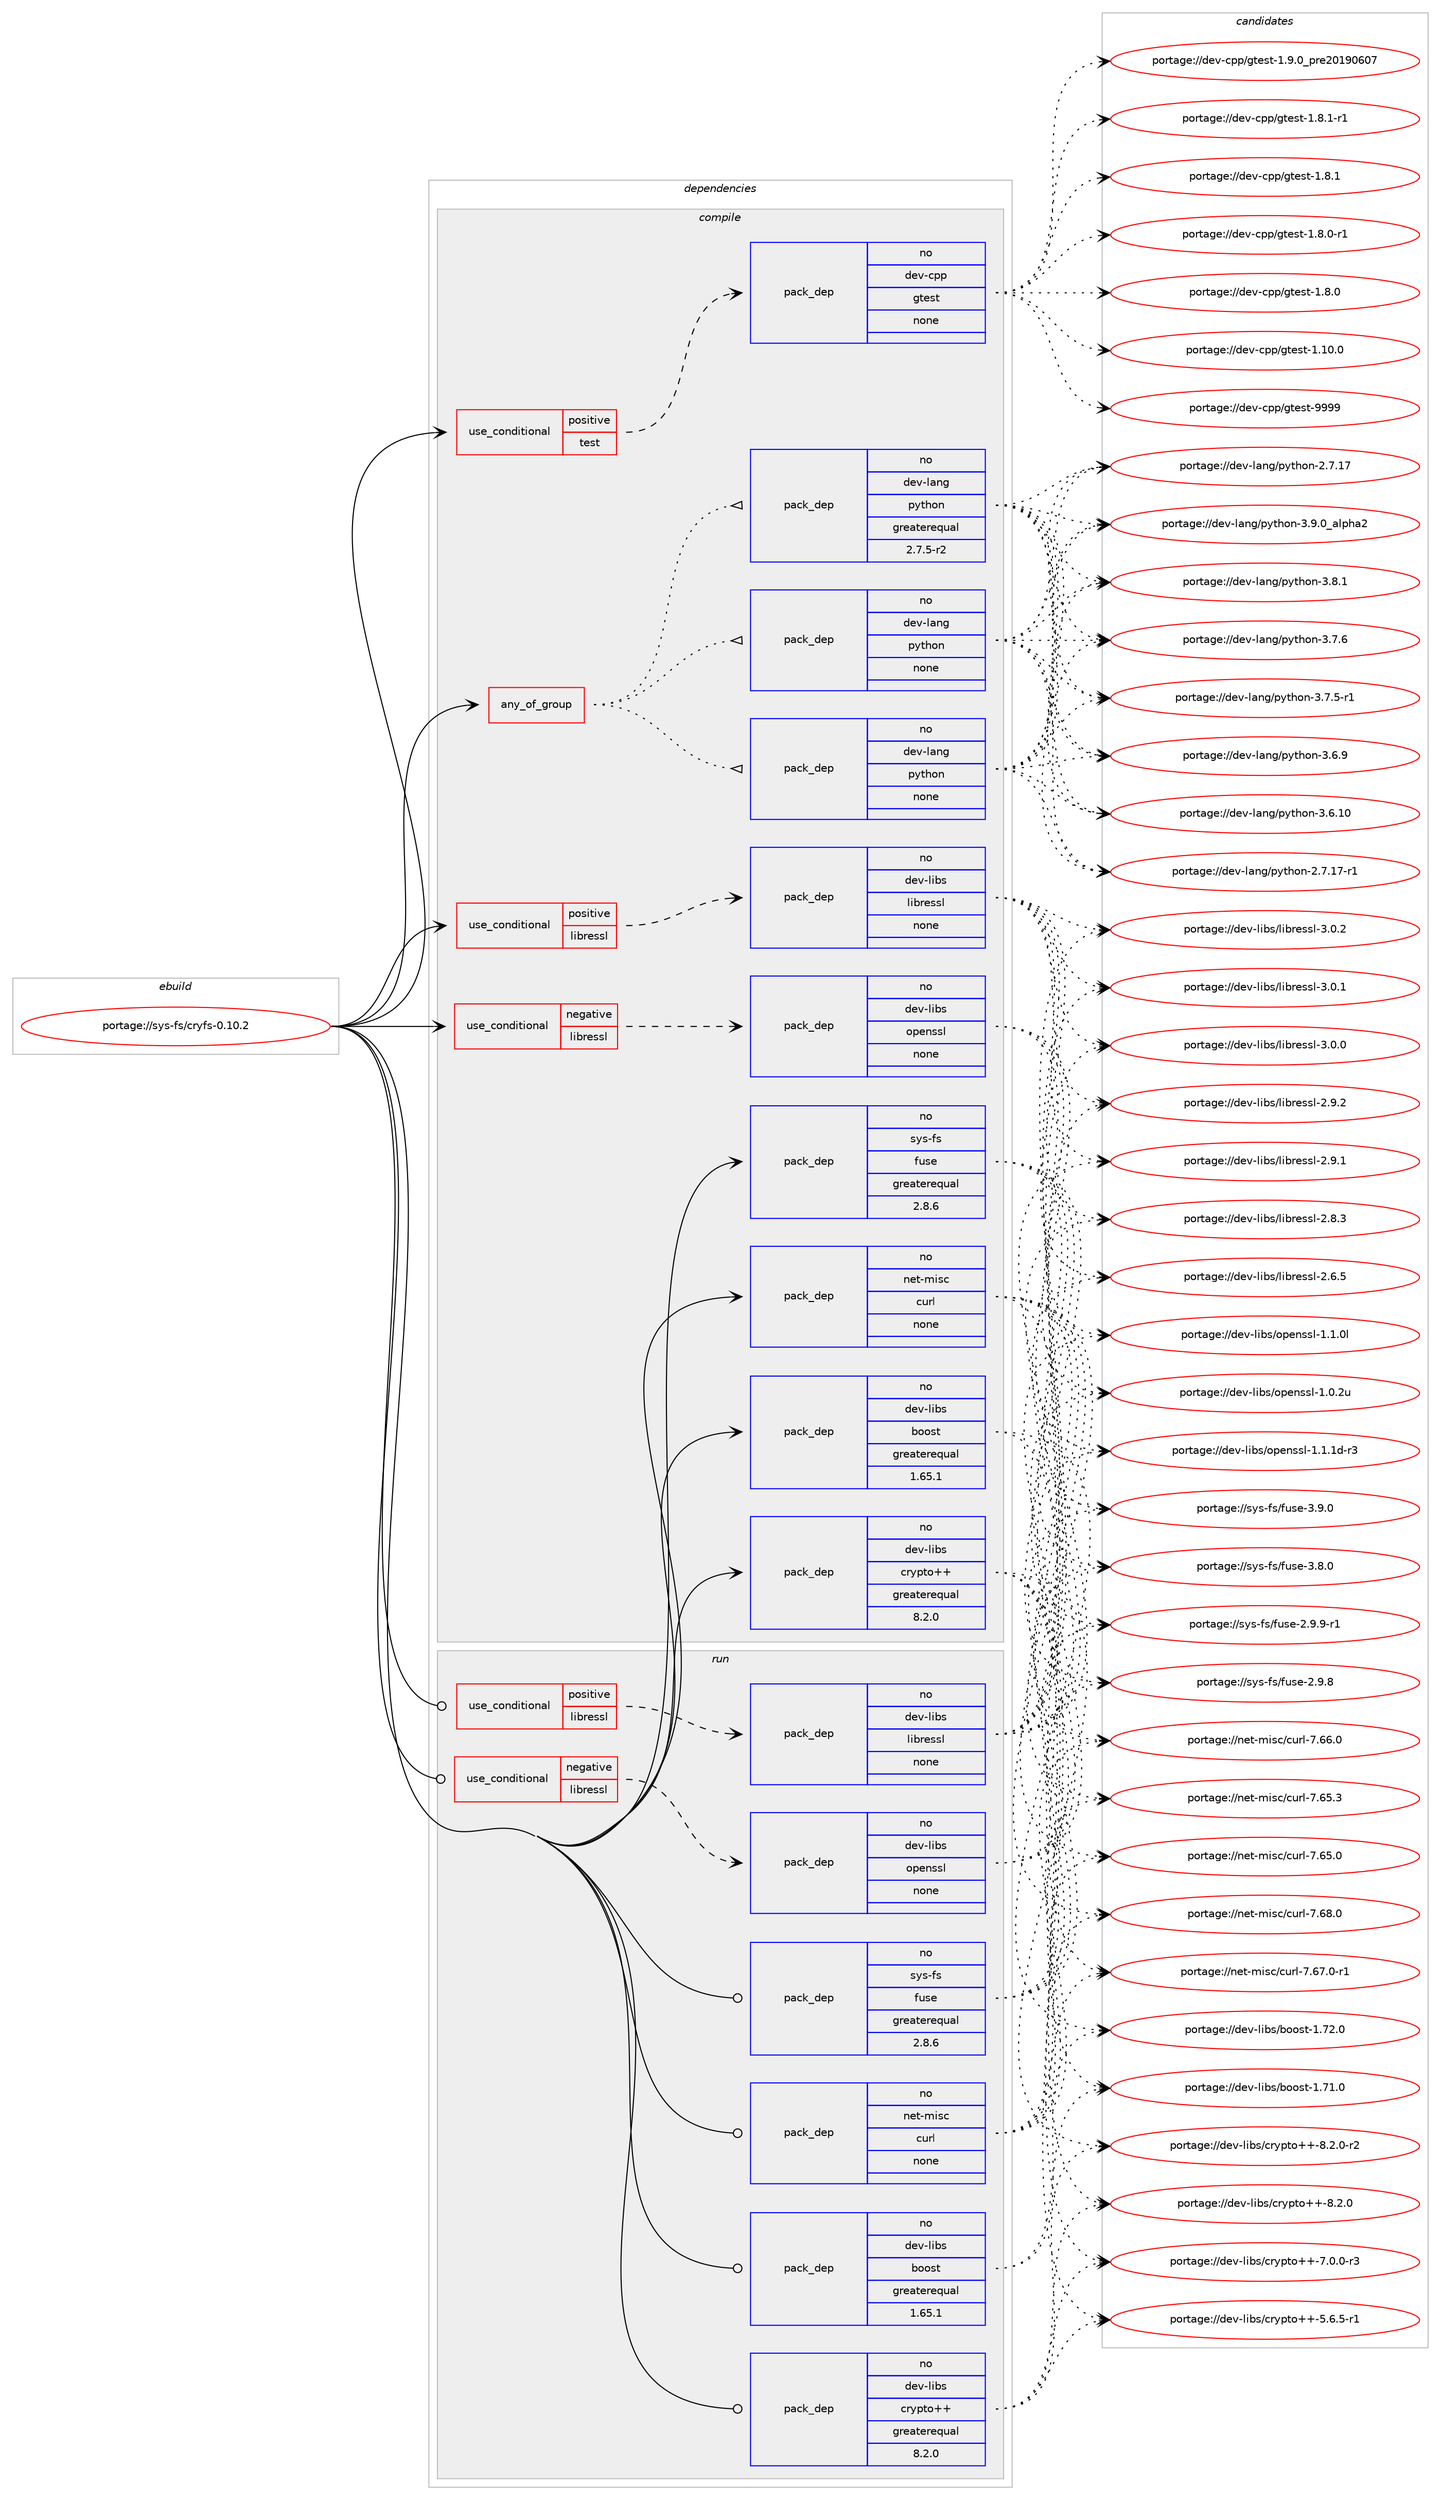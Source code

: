 digraph prolog {

# *************
# Graph options
# *************

newrank=true;
concentrate=true;
compound=true;
graph [rankdir=LR,fontname=Helvetica,fontsize=10,ranksep=1.5];#, ranksep=2.5, nodesep=0.2];
edge  [arrowhead=vee];
node  [fontname=Helvetica,fontsize=10];

# **********
# The ebuild
# **********

subgraph cluster_leftcol {
color=gray;
rank=same;
label=<<i>ebuild</i>>;
id [label="portage://sys-fs/cryfs-0.10.2", color=red, width=4, href="../sys-fs/cryfs-0.10.2.svg"];
}

# ****************
# The dependencies
# ****************

subgraph cluster_midcol {
color=gray;
label=<<i>dependencies</i>>;
subgraph cluster_compile {
fillcolor="#eeeeee";
style=filled;
label=<<i>compile</i>>;
subgraph any1187 {
dependency51237 [label=<<TABLE BORDER="0" CELLBORDER="1" CELLSPACING="0" CELLPADDING="4"><TR><TD CELLPADDING="10">any_of_group</TD></TR></TABLE>>, shape=none, color=red];subgraph pack40068 {
dependency51238 [label=<<TABLE BORDER="0" CELLBORDER="1" CELLSPACING="0" CELLPADDING="4" WIDTH="220"><TR><TD ROWSPAN="6" CELLPADDING="30">pack_dep</TD></TR><TR><TD WIDTH="110">no</TD></TR><TR><TD>dev-lang</TD></TR><TR><TD>python</TD></TR><TR><TD>none</TD></TR><TR><TD></TD></TR></TABLE>>, shape=none, color=blue];
}
dependency51237:e -> dependency51238:w [weight=20,style="dotted",arrowhead="oinv"];
subgraph pack40069 {
dependency51239 [label=<<TABLE BORDER="0" CELLBORDER="1" CELLSPACING="0" CELLPADDING="4" WIDTH="220"><TR><TD ROWSPAN="6" CELLPADDING="30">pack_dep</TD></TR><TR><TD WIDTH="110">no</TD></TR><TR><TD>dev-lang</TD></TR><TR><TD>python</TD></TR><TR><TD>none</TD></TR><TR><TD></TD></TR></TABLE>>, shape=none, color=blue];
}
dependency51237:e -> dependency51239:w [weight=20,style="dotted",arrowhead="oinv"];
subgraph pack40070 {
dependency51240 [label=<<TABLE BORDER="0" CELLBORDER="1" CELLSPACING="0" CELLPADDING="4" WIDTH="220"><TR><TD ROWSPAN="6" CELLPADDING="30">pack_dep</TD></TR><TR><TD WIDTH="110">no</TD></TR><TR><TD>dev-lang</TD></TR><TR><TD>python</TD></TR><TR><TD>greaterequal</TD></TR><TR><TD>2.7.5-r2</TD></TR></TABLE>>, shape=none, color=blue];
}
dependency51237:e -> dependency51240:w [weight=20,style="dotted",arrowhead="oinv"];
}
id:e -> dependency51237:w [weight=20,style="solid",arrowhead="vee"];
subgraph cond9923 {
dependency51241 [label=<<TABLE BORDER="0" CELLBORDER="1" CELLSPACING="0" CELLPADDING="4"><TR><TD ROWSPAN="3" CELLPADDING="10">use_conditional</TD></TR><TR><TD>negative</TD></TR><TR><TD>libressl</TD></TR></TABLE>>, shape=none, color=red];
subgraph pack40071 {
dependency51242 [label=<<TABLE BORDER="0" CELLBORDER="1" CELLSPACING="0" CELLPADDING="4" WIDTH="220"><TR><TD ROWSPAN="6" CELLPADDING="30">pack_dep</TD></TR><TR><TD WIDTH="110">no</TD></TR><TR><TD>dev-libs</TD></TR><TR><TD>openssl</TD></TR><TR><TD>none</TD></TR><TR><TD></TD></TR></TABLE>>, shape=none, color=blue];
}
dependency51241:e -> dependency51242:w [weight=20,style="dashed",arrowhead="vee"];
}
id:e -> dependency51241:w [weight=20,style="solid",arrowhead="vee"];
subgraph cond9924 {
dependency51243 [label=<<TABLE BORDER="0" CELLBORDER="1" CELLSPACING="0" CELLPADDING="4"><TR><TD ROWSPAN="3" CELLPADDING="10">use_conditional</TD></TR><TR><TD>positive</TD></TR><TR><TD>libressl</TD></TR></TABLE>>, shape=none, color=red];
subgraph pack40072 {
dependency51244 [label=<<TABLE BORDER="0" CELLBORDER="1" CELLSPACING="0" CELLPADDING="4" WIDTH="220"><TR><TD ROWSPAN="6" CELLPADDING="30">pack_dep</TD></TR><TR><TD WIDTH="110">no</TD></TR><TR><TD>dev-libs</TD></TR><TR><TD>libressl</TD></TR><TR><TD>none</TD></TR><TR><TD></TD></TR></TABLE>>, shape=none, color=blue];
}
dependency51243:e -> dependency51244:w [weight=20,style="dashed",arrowhead="vee"];
}
id:e -> dependency51243:w [weight=20,style="solid",arrowhead="vee"];
subgraph cond9925 {
dependency51245 [label=<<TABLE BORDER="0" CELLBORDER="1" CELLSPACING="0" CELLPADDING="4"><TR><TD ROWSPAN="3" CELLPADDING="10">use_conditional</TD></TR><TR><TD>positive</TD></TR><TR><TD>test</TD></TR></TABLE>>, shape=none, color=red];
subgraph pack40073 {
dependency51246 [label=<<TABLE BORDER="0" CELLBORDER="1" CELLSPACING="0" CELLPADDING="4" WIDTH="220"><TR><TD ROWSPAN="6" CELLPADDING="30">pack_dep</TD></TR><TR><TD WIDTH="110">no</TD></TR><TR><TD>dev-cpp</TD></TR><TR><TD>gtest</TD></TR><TR><TD>none</TD></TR><TR><TD></TD></TR></TABLE>>, shape=none, color=blue];
}
dependency51245:e -> dependency51246:w [weight=20,style="dashed",arrowhead="vee"];
}
id:e -> dependency51245:w [weight=20,style="solid",arrowhead="vee"];
subgraph pack40074 {
dependency51247 [label=<<TABLE BORDER="0" CELLBORDER="1" CELLSPACING="0" CELLPADDING="4" WIDTH="220"><TR><TD ROWSPAN="6" CELLPADDING="30">pack_dep</TD></TR><TR><TD WIDTH="110">no</TD></TR><TR><TD>dev-libs</TD></TR><TR><TD>boost</TD></TR><TR><TD>greaterequal</TD></TR><TR><TD>1.65.1</TD></TR></TABLE>>, shape=none, color=blue];
}
id:e -> dependency51247:w [weight=20,style="solid",arrowhead="vee"];
subgraph pack40075 {
dependency51248 [label=<<TABLE BORDER="0" CELLBORDER="1" CELLSPACING="0" CELLPADDING="4" WIDTH="220"><TR><TD ROWSPAN="6" CELLPADDING="30">pack_dep</TD></TR><TR><TD WIDTH="110">no</TD></TR><TR><TD>dev-libs</TD></TR><TR><TD>crypto++</TD></TR><TR><TD>greaterequal</TD></TR><TR><TD>8.2.0</TD></TR></TABLE>>, shape=none, color=blue];
}
id:e -> dependency51248:w [weight=20,style="solid",arrowhead="vee"];
subgraph pack40076 {
dependency51249 [label=<<TABLE BORDER="0" CELLBORDER="1" CELLSPACING="0" CELLPADDING="4" WIDTH="220"><TR><TD ROWSPAN="6" CELLPADDING="30">pack_dep</TD></TR><TR><TD WIDTH="110">no</TD></TR><TR><TD>net-misc</TD></TR><TR><TD>curl</TD></TR><TR><TD>none</TD></TR><TR><TD></TD></TR></TABLE>>, shape=none, color=blue];
}
id:e -> dependency51249:w [weight=20,style="solid",arrowhead="vee"];
subgraph pack40077 {
dependency51250 [label=<<TABLE BORDER="0" CELLBORDER="1" CELLSPACING="0" CELLPADDING="4" WIDTH="220"><TR><TD ROWSPAN="6" CELLPADDING="30">pack_dep</TD></TR><TR><TD WIDTH="110">no</TD></TR><TR><TD>sys-fs</TD></TR><TR><TD>fuse</TD></TR><TR><TD>greaterequal</TD></TR><TR><TD>2.8.6</TD></TR></TABLE>>, shape=none, color=blue];
}
id:e -> dependency51250:w [weight=20,style="solid",arrowhead="vee"];
}
subgraph cluster_compileandrun {
fillcolor="#eeeeee";
style=filled;
label=<<i>compile and run</i>>;
}
subgraph cluster_run {
fillcolor="#eeeeee";
style=filled;
label=<<i>run</i>>;
subgraph cond9926 {
dependency51251 [label=<<TABLE BORDER="0" CELLBORDER="1" CELLSPACING="0" CELLPADDING="4"><TR><TD ROWSPAN="3" CELLPADDING="10">use_conditional</TD></TR><TR><TD>negative</TD></TR><TR><TD>libressl</TD></TR></TABLE>>, shape=none, color=red];
subgraph pack40078 {
dependency51252 [label=<<TABLE BORDER="0" CELLBORDER="1" CELLSPACING="0" CELLPADDING="4" WIDTH="220"><TR><TD ROWSPAN="6" CELLPADDING="30">pack_dep</TD></TR><TR><TD WIDTH="110">no</TD></TR><TR><TD>dev-libs</TD></TR><TR><TD>openssl</TD></TR><TR><TD>none</TD></TR><TR><TD></TD></TR></TABLE>>, shape=none, color=blue];
}
dependency51251:e -> dependency51252:w [weight=20,style="dashed",arrowhead="vee"];
}
id:e -> dependency51251:w [weight=20,style="solid",arrowhead="odot"];
subgraph cond9927 {
dependency51253 [label=<<TABLE BORDER="0" CELLBORDER="1" CELLSPACING="0" CELLPADDING="4"><TR><TD ROWSPAN="3" CELLPADDING="10">use_conditional</TD></TR><TR><TD>positive</TD></TR><TR><TD>libressl</TD></TR></TABLE>>, shape=none, color=red];
subgraph pack40079 {
dependency51254 [label=<<TABLE BORDER="0" CELLBORDER="1" CELLSPACING="0" CELLPADDING="4" WIDTH="220"><TR><TD ROWSPAN="6" CELLPADDING="30">pack_dep</TD></TR><TR><TD WIDTH="110">no</TD></TR><TR><TD>dev-libs</TD></TR><TR><TD>libressl</TD></TR><TR><TD>none</TD></TR><TR><TD></TD></TR></TABLE>>, shape=none, color=blue];
}
dependency51253:e -> dependency51254:w [weight=20,style="dashed",arrowhead="vee"];
}
id:e -> dependency51253:w [weight=20,style="solid",arrowhead="odot"];
subgraph pack40080 {
dependency51255 [label=<<TABLE BORDER="0" CELLBORDER="1" CELLSPACING="0" CELLPADDING="4" WIDTH="220"><TR><TD ROWSPAN="6" CELLPADDING="30">pack_dep</TD></TR><TR><TD WIDTH="110">no</TD></TR><TR><TD>dev-libs</TD></TR><TR><TD>boost</TD></TR><TR><TD>greaterequal</TD></TR><TR><TD>1.65.1</TD></TR></TABLE>>, shape=none, color=blue];
}
id:e -> dependency51255:w [weight=20,style="solid",arrowhead="odot"];
subgraph pack40081 {
dependency51256 [label=<<TABLE BORDER="0" CELLBORDER="1" CELLSPACING="0" CELLPADDING="4" WIDTH="220"><TR><TD ROWSPAN="6" CELLPADDING="30">pack_dep</TD></TR><TR><TD WIDTH="110">no</TD></TR><TR><TD>dev-libs</TD></TR><TR><TD>crypto++</TD></TR><TR><TD>greaterequal</TD></TR><TR><TD>8.2.0</TD></TR></TABLE>>, shape=none, color=blue];
}
id:e -> dependency51256:w [weight=20,style="solid",arrowhead="odot"];
subgraph pack40082 {
dependency51257 [label=<<TABLE BORDER="0" CELLBORDER="1" CELLSPACING="0" CELLPADDING="4" WIDTH="220"><TR><TD ROWSPAN="6" CELLPADDING="30">pack_dep</TD></TR><TR><TD WIDTH="110">no</TD></TR><TR><TD>net-misc</TD></TR><TR><TD>curl</TD></TR><TR><TD>none</TD></TR><TR><TD></TD></TR></TABLE>>, shape=none, color=blue];
}
id:e -> dependency51257:w [weight=20,style="solid",arrowhead="odot"];
subgraph pack40083 {
dependency51258 [label=<<TABLE BORDER="0" CELLBORDER="1" CELLSPACING="0" CELLPADDING="4" WIDTH="220"><TR><TD ROWSPAN="6" CELLPADDING="30">pack_dep</TD></TR><TR><TD WIDTH="110">no</TD></TR><TR><TD>sys-fs</TD></TR><TR><TD>fuse</TD></TR><TR><TD>greaterequal</TD></TR><TR><TD>2.8.6</TD></TR></TABLE>>, shape=none, color=blue];
}
id:e -> dependency51258:w [weight=20,style="solid",arrowhead="odot"];
}
}

# **************
# The candidates
# **************

subgraph cluster_choices {
rank=same;
color=gray;
label=<<i>candidates</i>>;

subgraph choice40068 {
color=black;
nodesep=1;
choice10010111845108971101034711212111610411111045514657464895971081121049750 [label="portage://dev-lang/python-3.9.0_alpha2", color=red, width=4,href="../dev-lang/python-3.9.0_alpha2.svg"];
choice100101118451089711010347112121116104111110455146564649 [label="portage://dev-lang/python-3.8.1", color=red, width=4,href="../dev-lang/python-3.8.1.svg"];
choice100101118451089711010347112121116104111110455146554654 [label="portage://dev-lang/python-3.7.6", color=red, width=4,href="../dev-lang/python-3.7.6.svg"];
choice1001011184510897110103471121211161041111104551465546534511449 [label="portage://dev-lang/python-3.7.5-r1", color=red, width=4,href="../dev-lang/python-3.7.5-r1.svg"];
choice100101118451089711010347112121116104111110455146544657 [label="portage://dev-lang/python-3.6.9", color=red, width=4,href="../dev-lang/python-3.6.9.svg"];
choice10010111845108971101034711212111610411111045514654464948 [label="portage://dev-lang/python-3.6.10", color=red, width=4,href="../dev-lang/python-3.6.10.svg"];
choice100101118451089711010347112121116104111110455046554649554511449 [label="portage://dev-lang/python-2.7.17-r1", color=red, width=4,href="../dev-lang/python-2.7.17-r1.svg"];
choice10010111845108971101034711212111610411111045504655464955 [label="portage://dev-lang/python-2.7.17", color=red, width=4,href="../dev-lang/python-2.7.17.svg"];
dependency51238:e -> choice10010111845108971101034711212111610411111045514657464895971081121049750:w [style=dotted,weight="100"];
dependency51238:e -> choice100101118451089711010347112121116104111110455146564649:w [style=dotted,weight="100"];
dependency51238:e -> choice100101118451089711010347112121116104111110455146554654:w [style=dotted,weight="100"];
dependency51238:e -> choice1001011184510897110103471121211161041111104551465546534511449:w [style=dotted,weight="100"];
dependency51238:e -> choice100101118451089711010347112121116104111110455146544657:w [style=dotted,weight="100"];
dependency51238:e -> choice10010111845108971101034711212111610411111045514654464948:w [style=dotted,weight="100"];
dependency51238:e -> choice100101118451089711010347112121116104111110455046554649554511449:w [style=dotted,weight="100"];
dependency51238:e -> choice10010111845108971101034711212111610411111045504655464955:w [style=dotted,weight="100"];
}
subgraph choice40069 {
color=black;
nodesep=1;
choice10010111845108971101034711212111610411111045514657464895971081121049750 [label="portage://dev-lang/python-3.9.0_alpha2", color=red, width=4,href="../dev-lang/python-3.9.0_alpha2.svg"];
choice100101118451089711010347112121116104111110455146564649 [label="portage://dev-lang/python-3.8.1", color=red, width=4,href="../dev-lang/python-3.8.1.svg"];
choice100101118451089711010347112121116104111110455146554654 [label="portage://dev-lang/python-3.7.6", color=red, width=4,href="../dev-lang/python-3.7.6.svg"];
choice1001011184510897110103471121211161041111104551465546534511449 [label="portage://dev-lang/python-3.7.5-r1", color=red, width=4,href="../dev-lang/python-3.7.5-r1.svg"];
choice100101118451089711010347112121116104111110455146544657 [label="portage://dev-lang/python-3.6.9", color=red, width=4,href="../dev-lang/python-3.6.9.svg"];
choice10010111845108971101034711212111610411111045514654464948 [label="portage://dev-lang/python-3.6.10", color=red, width=4,href="../dev-lang/python-3.6.10.svg"];
choice100101118451089711010347112121116104111110455046554649554511449 [label="portage://dev-lang/python-2.7.17-r1", color=red, width=4,href="../dev-lang/python-2.7.17-r1.svg"];
choice10010111845108971101034711212111610411111045504655464955 [label="portage://dev-lang/python-2.7.17", color=red, width=4,href="../dev-lang/python-2.7.17.svg"];
dependency51239:e -> choice10010111845108971101034711212111610411111045514657464895971081121049750:w [style=dotted,weight="100"];
dependency51239:e -> choice100101118451089711010347112121116104111110455146564649:w [style=dotted,weight="100"];
dependency51239:e -> choice100101118451089711010347112121116104111110455146554654:w [style=dotted,weight="100"];
dependency51239:e -> choice1001011184510897110103471121211161041111104551465546534511449:w [style=dotted,weight="100"];
dependency51239:e -> choice100101118451089711010347112121116104111110455146544657:w [style=dotted,weight="100"];
dependency51239:e -> choice10010111845108971101034711212111610411111045514654464948:w [style=dotted,weight="100"];
dependency51239:e -> choice100101118451089711010347112121116104111110455046554649554511449:w [style=dotted,weight="100"];
dependency51239:e -> choice10010111845108971101034711212111610411111045504655464955:w [style=dotted,weight="100"];
}
subgraph choice40070 {
color=black;
nodesep=1;
choice10010111845108971101034711212111610411111045514657464895971081121049750 [label="portage://dev-lang/python-3.9.0_alpha2", color=red, width=4,href="../dev-lang/python-3.9.0_alpha2.svg"];
choice100101118451089711010347112121116104111110455146564649 [label="portage://dev-lang/python-3.8.1", color=red, width=4,href="../dev-lang/python-3.8.1.svg"];
choice100101118451089711010347112121116104111110455146554654 [label="portage://dev-lang/python-3.7.6", color=red, width=4,href="../dev-lang/python-3.7.6.svg"];
choice1001011184510897110103471121211161041111104551465546534511449 [label="portage://dev-lang/python-3.7.5-r1", color=red, width=4,href="../dev-lang/python-3.7.5-r1.svg"];
choice100101118451089711010347112121116104111110455146544657 [label="portage://dev-lang/python-3.6.9", color=red, width=4,href="../dev-lang/python-3.6.9.svg"];
choice10010111845108971101034711212111610411111045514654464948 [label="portage://dev-lang/python-3.6.10", color=red, width=4,href="../dev-lang/python-3.6.10.svg"];
choice100101118451089711010347112121116104111110455046554649554511449 [label="portage://dev-lang/python-2.7.17-r1", color=red, width=4,href="../dev-lang/python-2.7.17-r1.svg"];
choice10010111845108971101034711212111610411111045504655464955 [label="portage://dev-lang/python-2.7.17", color=red, width=4,href="../dev-lang/python-2.7.17.svg"];
dependency51240:e -> choice10010111845108971101034711212111610411111045514657464895971081121049750:w [style=dotted,weight="100"];
dependency51240:e -> choice100101118451089711010347112121116104111110455146564649:w [style=dotted,weight="100"];
dependency51240:e -> choice100101118451089711010347112121116104111110455146554654:w [style=dotted,weight="100"];
dependency51240:e -> choice1001011184510897110103471121211161041111104551465546534511449:w [style=dotted,weight="100"];
dependency51240:e -> choice100101118451089711010347112121116104111110455146544657:w [style=dotted,weight="100"];
dependency51240:e -> choice10010111845108971101034711212111610411111045514654464948:w [style=dotted,weight="100"];
dependency51240:e -> choice100101118451089711010347112121116104111110455046554649554511449:w [style=dotted,weight="100"];
dependency51240:e -> choice10010111845108971101034711212111610411111045504655464955:w [style=dotted,weight="100"];
}
subgraph choice40071 {
color=black;
nodesep=1;
choice1001011184510810598115471111121011101151151084549464946491004511451 [label="portage://dev-libs/openssl-1.1.1d-r3", color=red, width=4,href="../dev-libs/openssl-1.1.1d-r3.svg"];
choice100101118451081059811547111112101110115115108454946494648108 [label="portage://dev-libs/openssl-1.1.0l", color=red, width=4,href="../dev-libs/openssl-1.1.0l.svg"];
choice100101118451081059811547111112101110115115108454946484650117 [label="portage://dev-libs/openssl-1.0.2u", color=red, width=4,href="../dev-libs/openssl-1.0.2u.svg"];
dependency51242:e -> choice1001011184510810598115471111121011101151151084549464946491004511451:w [style=dotted,weight="100"];
dependency51242:e -> choice100101118451081059811547111112101110115115108454946494648108:w [style=dotted,weight="100"];
dependency51242:e -> choice100101118451081059811547111112101110115115108454946484650117:w [style=dotted,weight="100"];
}
subgraph choice40072 {
color=black;
nodesep=1;
choice10010111845108105981154710810598114101115115108455146484650 [label="portage://dev-libs/libressl-3.0.2", color=red, width=4,href="../dev-libs/libressl-3.0.2.svg"];
choice10010111845108105981154710810598114101115115108455146484649 [label="portage://dev-libs/libressl-3.0.1", color=red, width=4,href="../dev-libs/libressl-3.0.1.svg"];
choice10010111845108105981154710810598114101115115108455146484648 [label="portage://dev-libs/libressl-3.0.0", color=red, width=4,href="../dev-libs/libressl-3.0.0.svg"];
choice10010111845108105981154710810598114101115115108455046574650 [label="portage://dev-libs/libressl-2.9.2", color=red, width=4,href="../dev-libs/libressl-2.9.2.svg"];
choice10010111845108105981154710810598114101115115108455046574649 [label="portage://dev-libs/libressl-2.9.1", color=red, width=4,href="../dev-libs/libressl-2.9.1.svg"];
choice10010111845108105981154710810598114101115115108455046564651 [label="portage://dev-libs/libressl-2.8.3", color=red, width=4,href="../dev-libs/libressl-2.8.3.svg"];
choice10010111845108105981154710810598114101115115108455046544653 [label="portage://dev-libs/libressl-2.6.5", color=red, width=4,href="../dev-libs/libressl-2.6.5.svg"];
dependency51244:e -> choice10010111845108105981154710810598114101115115108455146484650:w [style=dotted,weight="100"];
dependency51244:e -> choice10010111845108105981154710810598114101115115108455146484649:w [style=dotted,weight="100"];
dependency51244:e -> choice10010111845108105981154710810598114101115115108455146484648:w [style=dotted,weight="100"];
dependency51244:e -> choice10010111845108105981154710810598114101115115108455046574650:w [style=dotted,weight="100"];
dependency51244:e -> choice10010111845108105981154710810598114101115115108455046574649:w [style=dotted,weight="100"];
dependency51244:e -> choice10010111845108105981154710810598114101115115108455046564651:w [style=dotted,weight="100"];
dependency51244:e -> choice10010111845108105981154710810598114101115115108455046544653:w [style=dotted,weight="100"];
}
subgraph choice40073 {
color=black;
nodesep=1;
choice1001011184599112112471031161011151164557575757 [label="portage://dev-cpp/gtest-9999", color=red, width=4,href="../dev-cpp/gtest-9999.svg"];
choice100101118459911211247103116101115116454946574648951121141015048495748544855 [label="portage://dev-cpp/gtest-1.9.0_pre20190607", color=red, width=4,href="../dev-cpp/gtest-1.9.0_pre20190607.svg"];
choice1001011184599112112471031161011151164549465646494511449 [label="portage://dev-cpp/gtest-1.8.1-r1", color=red, width=4,href="../dev-cpp/gtest-1.8.1-r1.svg"];
choice100101118459911211247103116101115116454946564649 [label="portage://dev-cpp/gtest-1.8.1", color=red, width=4,href="../dev-cpp/gtest-1.8.1.svg"];
choice1001011184599112112471031161011151164549465646484511449 [label="portage://dev-cpp/gtest-1.8.0-r1", color=red, width=4,href="../dev-cpp/gtest-1.8.0-r1.svg"];
choice100101118459911211247103116101115116454946564648 [label="portage://dev-cpp/gtest-1.8.0", color=red, width=4,href="../dev-cpp/gtest-1.8.0.svg"];
choice10010111845991121124710311610111511645494649484648 [label="portage://dev-cpp/gtest-1.10.0", color=red, width=4,href="../dev-cpp/gtest-1.10.0.svg"];
dependency51246:e -> choice1001011184599112112471031161011151164557575757:w [style=dotted,weight="100"];
dependency51246:e -> choice100101118459911211247103116101115116454946574648951121141015048495748544855:w [style=dotted,weight="100"];
dependency51246:e -> choice1001011184599112112471031161011151164549465646494511449:w [style=dotted,weight="100"];
dependency51246:e -> choice100101118459911211247103116101115116454946564649:w [style=dotted,weight="100"];
dependency51246:e -> choice1001011184599112112471031161011151164549465646484511449:w [style=dotted,weight="100"];
dependency51246:e -> choice100101118459911211247103116101115116454946564648:w [style=dotted,weight="100"];
dependency51246:e -> choice10010111845991121124710311610111511645494649484648:w [style=dotted,weight="100"];
}
subgraph choice40074 {
color=black;
nodesep=1;
choice1001011184510810598115479811111111511645494655504648 [label="portage://dev-libs/boost-1.72.0", color=red, width=4,href="../dev-libs/boost-1.72.0.svg"];
choice1001011184510810598115479811111111511645494655494648 [label="portage://dev-libs/boost-1.71.0", color=red, width=4,href="../dev-libs/boost-1.71.0.svg"];
dependency51247:e -> choice1001011184510810598115479811111111511645494655504648:w [style=dotted,weight="100"];
dependency51247:e -> choice1001011184510810598115479811111111511645494655494648:w [style=dotted,weight="100"];
}
subgraph choice40075 {
color=black;
nodesep=1;
choice1001011184510810598115479911412111211611143434556465046484511450 [label="portage://dev-libs/crypto++-8.2.0-r2", color=red, width=4,href="../dev-libs/crypto++-8.2.0-r2.svg"];
choice100101118451081059811547991141211121161114343455646504648 [label="portage://dev-libs/crypto++-8.2.0", color=red, width=4,href="../dev-libs/crypto++-8.2.0.svg"];
choice1001011184510810598115479911412111211611143434555464846484511451 [label="portage://dev-libs/crypto++-7.0.0-r3", color=red, width=4,href="../dev-libs/crypto++-7.0.0-r3.svg"];
choice1001011184510810598115479911412111211611143434553465446534511449 [label="portage://dev-libs/crypto++-5.6.5-r1", color=red, width=4,href="../dev-libs/crypto++-5.6.5-r1.svg"];
dependency51248:e -> choice1001011184510810598115479911412111211611143434556465046484511450:w [style=dotted,weight="100"];
dependency51248:e -> choice100101118451081059811547991141211121161114343455646504648:w [style=dotted,weight="100"];
dependency51248:e -> choice1001011184510810598115479911412111211611143434555464846484511451:w [style=dotted,weight="100"];
dependency51248:e -> choice1001011184510810598115479911412111211611143434553465446534511449:w [style=dotted,weight="100"];
}
subgraph choice40076 {
color=black;
nodesep=1;
choice1101011164510910511599479911711410845554654564648 [label="portage://net-misc/curl-7.68.0", color=red, width=4,href="../net-misc/curl-7.68.0.svg"];
choice11010111645109105115994799117114108455546545546484511449 [label="portage://net-misc/curl-7.67.0-r1", color=red, width=4,href="../net-misc/curl-7.67.0-r1.svg"];
choice1101011164510910511599479911711410845554654544648 [label="portage://net-misc/curl-7.66.0", color=red, width=4,href="../net-misc/curl-7.66.0.svg"];
choice1101011164510910511599479911711410845554654534651 [label="portage://net-misc/curl-7.65.3", color=red, width=4,href="../net-misc/curl-7.65.3.svg"];
choice1101011164510910511599479911711410845554654534648 [label="portage://net-misc/curl-7.65.0", color=red, width=4,href="../net-misc/curl-7.65.0.svg"];
dependency51249:e -> choice1101011164510910511599479911711410845554654564648:w [style=dotted,weight="100"];
dependency51249:e -> choice11010111645109105115994799117114108455546545546484511449:w [style=dotted,weight="100"];
dependency51249:e -> choice1101011164510910511599479911711410845554654544648:w [style=dotted,weight="100"];
dependency51249:e -> choice1101011164510910511599479911711410845554654534651:w [style=dotted,weight="100"];
dependency51249:e -> choice1101011164510910511599479911711410845554654534648:w [style=dotted,weight="100"];
}
subgraph choice40077 {
color=black;
nodesep=1;
choice1151211154510211547102117115101455146574648 [label="portage://sys-fs/fuse-3.9.0", color=red, width=4,href="../sys-fs/fuse-3.9.0.svg"];
choice1151211154510211547102117115101455146564648 [label="portage://sys-fs/fuse-3.8.0", color=red, width=4,href="../sys-fs/fuse-3.8.0.svg"];
choice11512111545102115471021171151014550465746574511449 [label="portage://sys-fs/fuse-2.9.9-r1", color=red, width=4,href="../sys-fs/fuse-2.9.9-r1.svg"];
choice1151211154510211547102117115101455046574656 [label="portage://sys-fs/fuse-2.9.8", color=red, width=4,href="../sys-fs/fuse-2.9.8.svg"];
dependency51250:e -> choice1151211154510211547102117115101455146574648:w [style=dotted,weight="100"];
dependency51250:e -> choice1151211154510211547102117115101455146564648:w [style=dotted,weight="100"];
dependency51250:e -> choice11512111545102115471021171151014550465746574511449:w [style=dotted,weight="100"];
dependency51250:e -> choice1151211154510211547102117115101455046574656:w [style=dotted,weight="100"];
}
subgraph choice40078 {
color=black;
nodesep=1;
choice1001011184510810598115471111121011101151151084549464946491004511451 [label="portage://dev-libs/openssl-1.1.1d-r3", color=red, width=4,href="../dev-libs/openssl-1.1.1d-r3.svg"];
choice100101118451081059811547111112101110115115108454946494648108 [label="portage://dev-libs/openssl-1.1.0l", color=red, width=4,href="../dev-libs/openssl-1.1.0l.svg"];
choice100101118451081059811547111112101110115115108454946484650117 [label="portage://dev-libs/openssl-1.0.2u", color=red, width=4,href="../dev-libs/openssl-1.0.2u.svg"];
dependency51252:e -> choice1001011184510810598115471111121011101151151084549464946491004511451:w [style=dotted,weight="100"];
dependency51252:e -> choice100101118451081059811547111112101110115115108454946494648108:w [style=dotted,weight="100"];
dependency51252:e -> choice100101118451081059811547111112101110115115108454946484650117:w [style=dotted,weight="100"];
}
subgraph choice40079 {
color=black;
nodesep=1;
choice10010111845108105981154710810598114101115115108455146484650 [label="portage://dev-libs/libressl-3.0.2", color=red, width=4,href="../dev-libs/libressl-3.0.2.svg"];
choice10010111845108105981154710810598114101115115108455146484649 [label="portage://dev-libs/libressl-3.0.1", color=red, width=4,href="../dev-libs/libressl-3.0.1.svg"];
choice10010111845108105981154710810598114101115115108455146484648 [label="portage://dev-libs/libressl-3.0.0", color=red, width=4,href="../dev-libs/libressl-3.0.0.svg"];
choice10010111845108105981154710810598114101115115108455046574650 [label="portage://dev-libs/libressl-2.9.2", color=red, width=4,href="../dev-libs/libressl-2.9.2.svg"];
choice10010111845108105981154710810598114101115115108455046574649 [label="portage://dev-libs/libressl-2.9.1", color=red, width=4,href="../dev-libs/libressl-2.9.1.svg"];
choice10010111845108105981154710810598114101115115108455046564651 [label="portage://dev-libs/libressl-2.8.3", color=red, width=4,href="../dev-libs/libressl-2.8.3.svg"];
choice10010111845108105981154710810598114101115115108455046544653 [label="portage://dev-libs/libressl-2.6.5", color=red, width=4,href="../dev-libs/libressl-2.6.5.svg"];
dependency51254:e -> choice10010111845108105981154710810598114101115115108455146484650:w [style=dotted,weight="100"];
dependency51254:e -> choice10010111845108105981154710810598114101115115108455146484649:w [style=dotted,weight="100"];
dependency51254:e -> choice10010111845108105981154710810598114101115115108455146484648:w [style=dotted,weight="100"];
dependency51254:e -> choice10010111845108105981154710810598114101115115108455046574650:w [style=dotted,weight="100"];
dependency51254:e -> choice10010111845108105981154710810598114101115115108455046574649:w [style=dotted,weight="100"];
dependency51254:e -> choice10010111845108105981154710810598114101115115108455046564651:w [style=dotted,weight="100"];
dependency51254:e -> choice10010111845108105981154710810598114101115115108455046544653:w [style=dotted,weight="100"];
}
subgraph choice40080 {
color=black;
nodesep=1;
choice1001011184510810598115479811111111511645494655504648 [label="portage://dev-libs/boost-1.72.0", color=red, width=4,href="../dev-libs/boost-1.72.0.svg"];
choice1001011184510810598115479811111111511645494655494648 [label="portage://dev-libs/boost-1.71.0", color=red, width=4,href="../dev-libs/boost-1.71.0.svg"];
dependency51255:e -> choice1001011184510810598115479811111111511645494655504648:w [style=dotted,weight="100"];
dependency51255:e -> choice1001011184510810598115479811111111511645494655494648:w [style=dotted,weight="100"];
}
subgraph choice40081 {
color=black;
nodesep=1;
choice1001011184510810598115479911412111211611143434556465046484511450 [label="portage://dev-libs/crypto++-8.2.0-r2", color=red, width=4,href="../dev-libs/crypto++-8.2.0-r2.svg"];
choice100101118451081059811547991141211121161114343455646504648 [label="portage://dev-libs/crypto++-8.2.0", color=red, width=4,href="../dev-libs/crypto++-8.2.0.svg"];
choice1001011184510810598115479911412111211611143434555464846484511451 [label="portage://dev-libs/crypto++-7.0.0-r3", color=red, width=4,href="../dev-libs/crypto++-7.0.0-r3.svg"];
choice1001011184510810598115479911412111211611143434553465446534511449 [label="portage://dev-libs/crypto++-5.6.5-r1", color=red, width=4,href="../dev-libs/crypto++-5.6.5-r1.svg"];
dependency51256:e -> choice1001011184510810598115479911412111211611143434556465046484511450:w [style=dotted,weight="100"];
dependency51256:e -> choice100101118451081059811547991141211121161114343455646504648:w [style=dotted,weight="100"];
dependency51256:e -> choice1001011184510810598115479911412111211611143434555464846484511451:w [style=dotted,weight="100"];
dependency51256:e -> choice1001011184510810598115479911412111211611143434553465446534511449:w [style=dotted,weight="100"];
}
subgraph choice40082 {
color=black;
nodesep=1;
choice1101011164510910511599479911711410845554654564648 [label="portage://net-misc/curl-7.68.0", color=red, width=4,href="../net-misc/curl-7.68.0.svg"];
choice11010111645109105115994799117114108455546545546484511449 [label="portage://net-misc/curl-7.67.0-r1", color=red, width=4,href="../net-misc/curl-7.67.0-r1.svg"];
choice1101011164510910511599479911711410845554654544648 [label="portage://net-misc/curl-7.66.0", color=red, width=4,href="../net-misc/curl-7.66.0.svg"];
choice1101011164510910511599479911711410845554654534651 [label="portage://net-misc/curl-7.65.3", color=red, width=4,href="../net-misc/curl-7.65.3.svg"];
choice1101011164510910511599479911711410845554654534648 [label="portage://net-misc/curl-7.65.0", color=red, width=4,href="../net-misc/curl-7.65.0.svg"];
dependency51257:e -> choice1101011164510910511599479911711410845554654564648:w [style=dotted,weight="100"];
dependency51257:e -> choice11010111645109105115994799117114108455546545546484511449:w [style=dotted,weight="100"];
dependency51257:e -> choice1101011164510910511599479911711410845554654544648:w [style=dotted,weight="100"];
dependency51257:e -> choice1101011164510910511599479911711410845554654534651:w [style=dotted,weight="100"];
dependency51257:e -> choice1101011164510910511599479911711410845554654534648:w [style=dotted,weight="100"];
}
subgraph choice40083 {
color=black;
nodesep=1;
choice1151211154510211547102117115101455146574648 [label="portage://sys-fs/fuse-3.9.0", color=red, width=4,href="../sys-fs/fuse-3.9.0.svg"];
choice1151211154510211547102117115101455146564648 [label="portage://sys-fs/fuse-3.8.0", color=red, width=4,href="../sys-fs/fuse-3.8.0.svg"];
choice11512111545102115471021171151014550465746574511449 [label="portage://sys-fs/fuse-2.9.9-r1", color=red, width=4,href="../sys-fs/fuse-2.9.9-r1.svg"];
choice1151211154510211547102117115101455046574656 [label="portage://sys-fs/fuse-2.9.8", color=red, width=4,href="../sys-fs/fuse-2.9.8.svg"];
dependency51258:e -> choice1151211154510211547102117115101455146574648:w [style=dotted,weight="100"];
dependency51258:e -> choice1151211154510211547102117115101455146564648:w [style=dotted,weight="100"];
dependency51258:e -> choice11512111545102115471021171151014550465746574511449:w [style=dotted,weight="100"];
dependency51258:e -> choice1151211154510211547102117115101455046574656:w [style=dotted,weight="100"];
}
}

}
